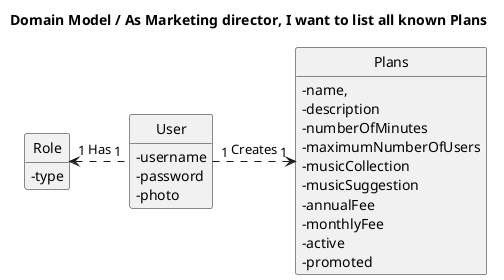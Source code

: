 @startuml
'https://plantuml.com/sequence-diagram

title Domain Model / As Marketing director, I want to list all known Plans

skinparam classAttributeIconSize 0
hide circle
hide methods

class User{
    -username
    -password
    -photo
}

class Plans{
    -name,
       - description
        - numberOfMinutes
        -maximumNumberOfUsers
        -musicCollection
         -musicSuggestion
         -annualFee
         -monthlyFee
         -active
         -promoted
}

class Role{
    -type
}


Role "1" <.right. "1" User: Has
User "1" .right.> "1" Plans: Creates

@enduml

